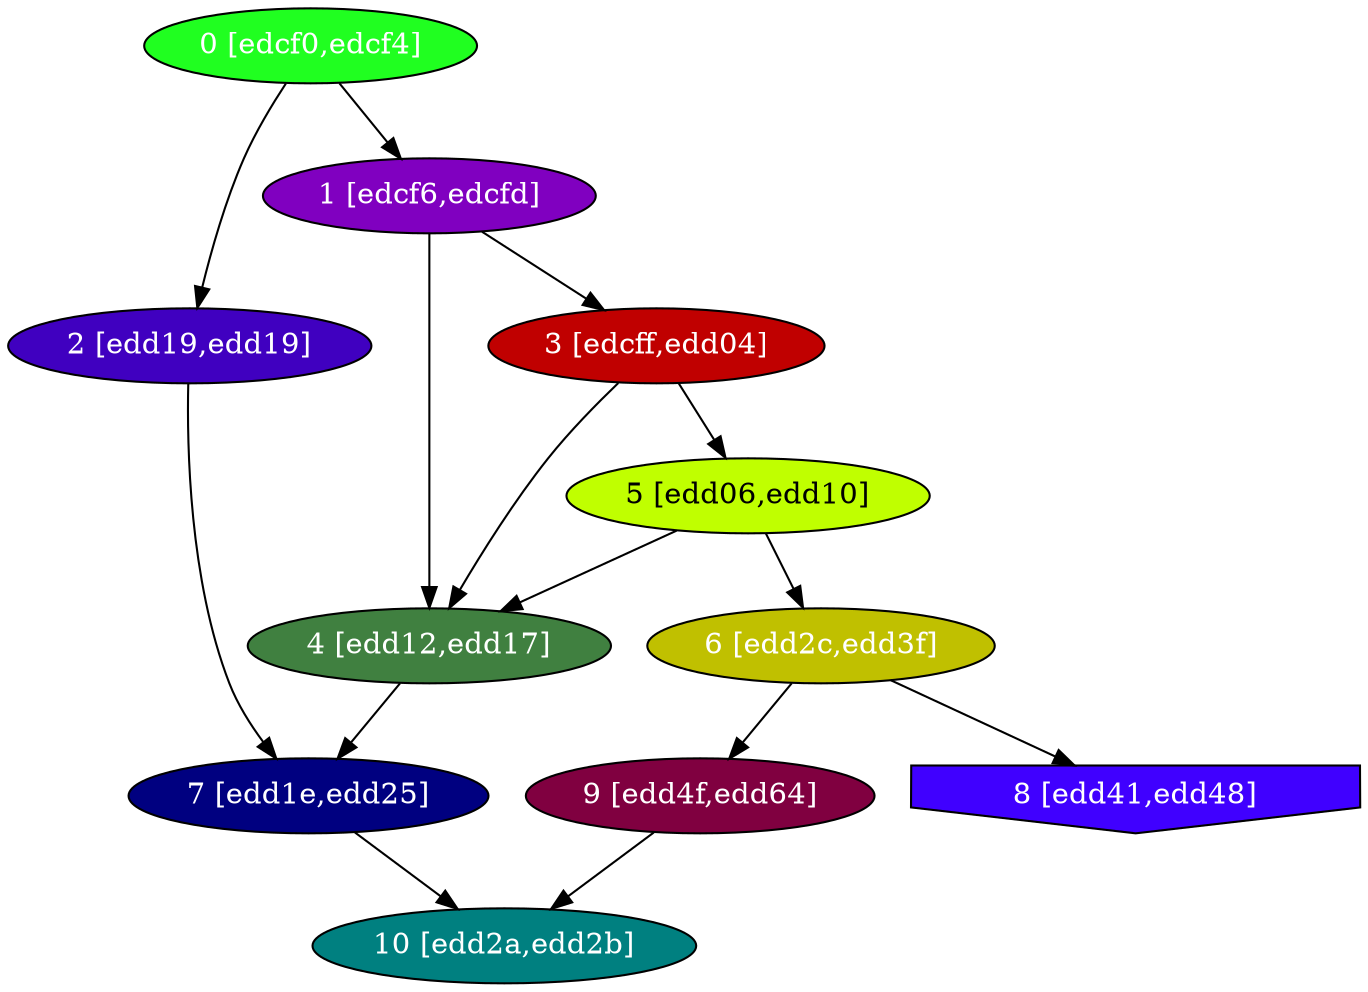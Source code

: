 diGraph libnss3{
	libnss3_0  [style=filled fillcolor="#20FF20" fontcolor="#ffffff" shape=oval label="0 [edcf0,edcf4]"]
	libnss3_1  [style=filled fillcolor="#8000C0" fontcolor="#ffffff" shape=oval label="1 [edcf6,edcfd]"]
	libnss3_2  [style=filled fillcolor="#4000C0" fontcolor="#ffffff" shape=oval label="2 [edd19,edd19]"]
	libnss3_3  [style=filled fillcolor="#C00000" fontcolor="#ffffff" shape=oval label="3 [edcff,edd04]"]
	libnss3_4  [style=filled fillcolor="#408040" fontcolor="#ffffff" shape=oval label="4 [edd12,edd17]"]
	libnss3_5  [style=filled fillcolor="#C0FF00" fontcolor="#000000" shape=oval label="5 [edd06,edd10]"]
	libnss3_6  [style=filled fillcolor="#C0C000" fontcolor="#ffffff" shape=oval label="6 [edd2c,edd3f]"]
	libnss3_7  [style=filled fillcolor="#000080" fontcolor="#ffffff" shape=oval label="7 [edd1e,edd25]"]
	libnss3_8  [style=filled fillcolor="#4000FF" fontcolor="#ffffff" shape=invhouse label="8 [edd41,edd48]"]
	libnss3_9  [style=filled fillcolor="#800040" fontcolor="#ffffff" shape=oval label="9 [edd4f,edd64]"]
	libnss3_a  [style=filled fillcolor="#008080" fontcolor="#ffffff" shape=oval label="10 [edd2a,edd2b]"]

	libnss3_0 -> libnss3_1
	libnss3_0 -> libnss3_2
	libnss3_1 -> libnss3_3
	libnss3_1 -> libnss3_4
	libnss3_2 -> libnss3_7
	libnss3_3 -> libnss3_4
	libnss3_3 -> libnss3_5
	libnss3_4 -> libnss3_7
	libnss3_5 -> libnss3_4
	libnss3_5 -> libnss3_6
	libnss3_6 -> libnss3_8
	libnss3_6 -> libnss3_9
	libnss3_7 -> libnss3_a
	libnss3_9 -> libnss3_a
}